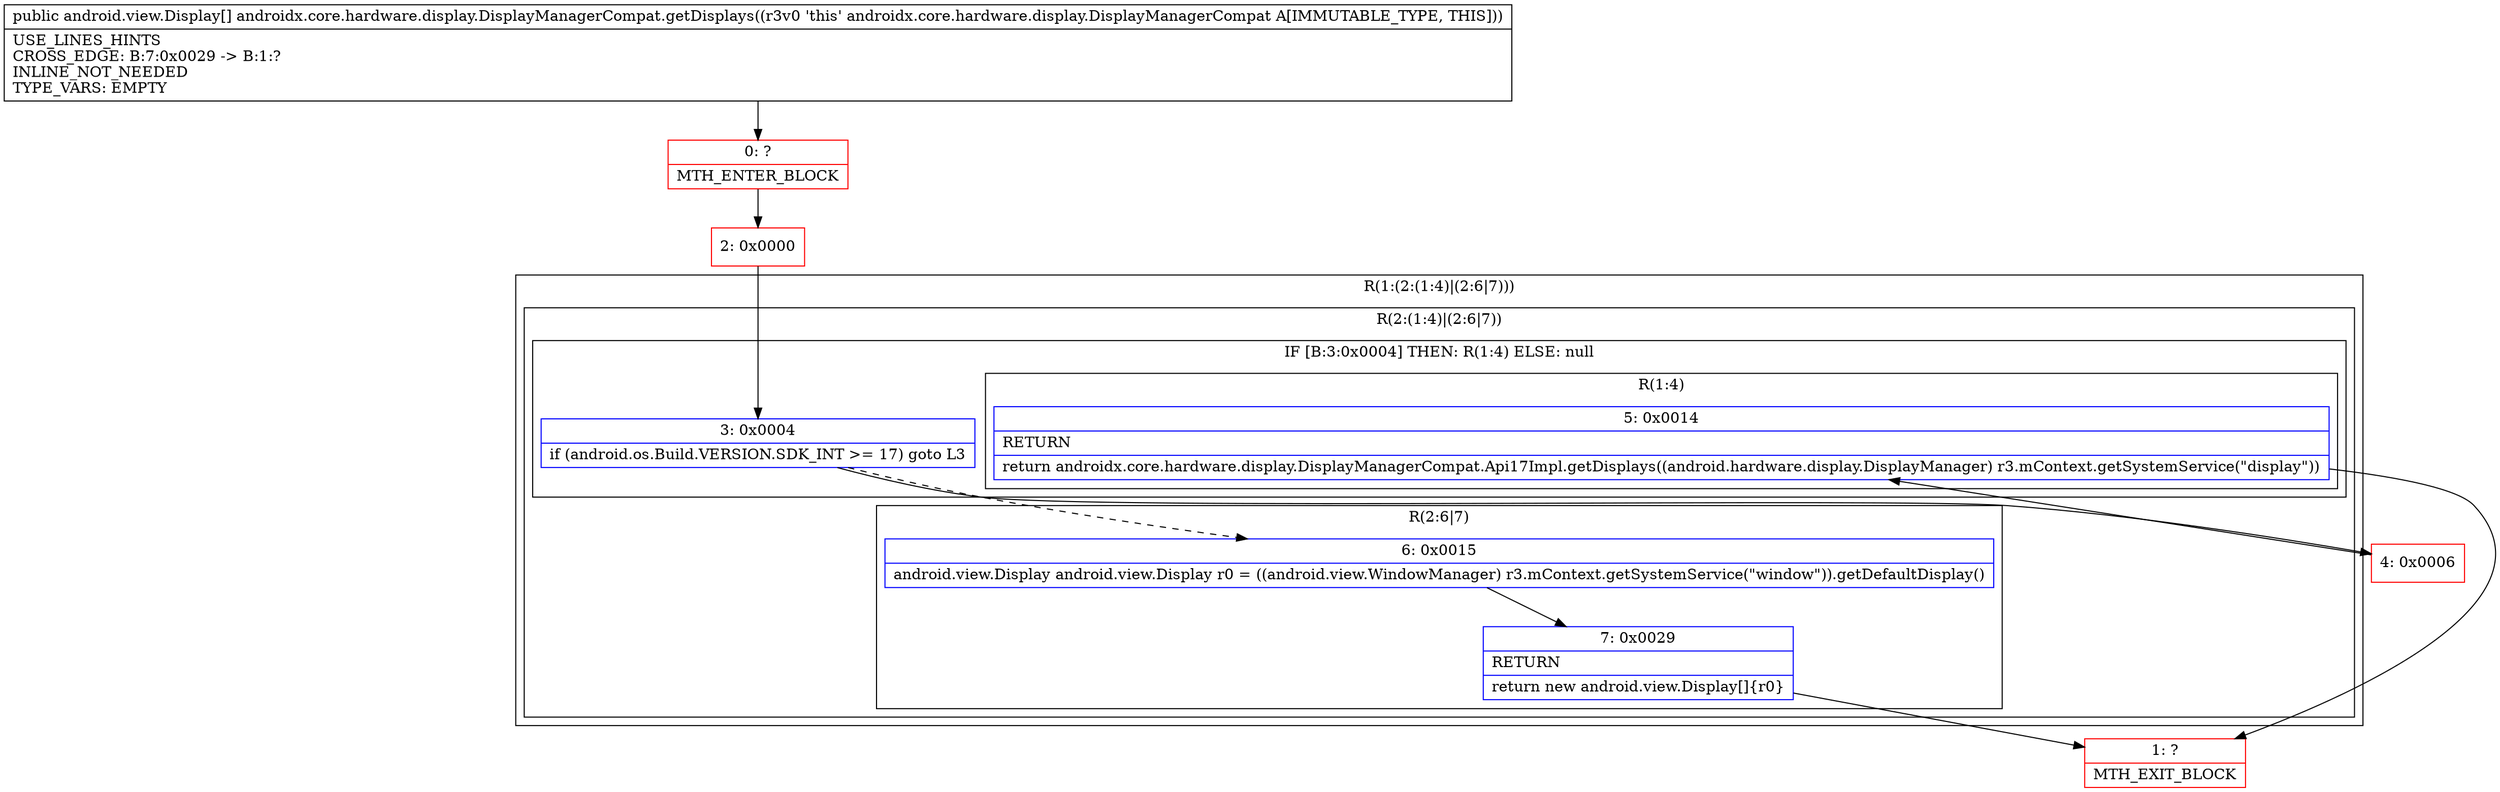 digraph "CFG forandroidx.core.hardware.display.DisplayManagerCompat.getDisplays()[Landroid\/view\/Display;" {
subgraph cluster_Region_663062105 {
label = "R(1:(2:(1:4)|(2:6|7)))";
node [shape=record,color=blue];
subgraph cluster_Region_1476235605 {
label = "R(2:(1:4)|(2:6|7))";
node [shape=record,color=blue];
subgraph cluster_IfRegion_85051408 {
label = "IF [B:3:0x0004] THEN: R(1:4) ELSE: null";
node [shape=record,color=blue];
Node_3 [shape=record,label="{3\:\ 0x0004|if (android.os.Build.VERSION.SDK_INT \>= 17) goto L3\l}"];
subgraph cluster_Region_689403445 {
label = "R(1:4)";
node [shape=record,color=blue];
Node_5 [shape=record,label="{5\:\ 0x0014|RETURN\l|return androidx.core.hardware.display.DisplayManagerCompat.Api17Impl.getDisplays((android.hardware.display.DisplayManager) r3.mContext.getSystemService(\"display\"))\l}"];
}
}
subgraph cluster_Region_785016687 {
label = "R(2:6|7)";
node [shape=record,color=blue];
Node_6 [shape=record,label="{6\:\ 0x0015|android.view.Display android.view.Display r0 = ((android.view.WindowManager) r3.mContext.getSystemService(\"window\")).getDefaultDisplay()\l}"];
Node_7 [shape=record,label="{7\:\ 0x0029|RETURN\l|return new android.view.Display[]\{r0\}\l}"];
}
}
}
Node_0 [shape=record,color=red,label="{0\:\ ?|MTH_ENTER_BLOCK\l}"];
Node_2 [shape=record,color=red,label="{2\:\ 0x0000}"];
Node_4 [shape=record,color=red,label="{4\:\ 0x0006}"];
Node_1 [shape=record,color=red,label="{1\:\ ?|MTH_EXIT_BLOCK\l}"];
MethodNode[shape=record,label="{public android.view.Display[] androidx.core.hardware.display.DisplayManagerCompat.getDisplays((r3v0 'this' androidx.core.hardware.display.DisplayManagerCompat A[IMMUTABLE_TYPE, THIS]))  | USE_LINES_HINTS\lCROSS_EDGE: B:7:0x0029 \-\> B:1:?\lINLINE_NOT_NEEDED\lTYPE_VARS: EMPTY\l}"];
MethodNode -> Node_0;Node_3 -> Node_4;
Node_3 -> Node_6[style=dashed];
Node_5 -> Node_1;
Node_6 -> Node_7;
Node_7 -> Node_1;
Node_0 -> Node_2;
Node_2 -> Node_3;
Node_4 -> Node_5;
}

